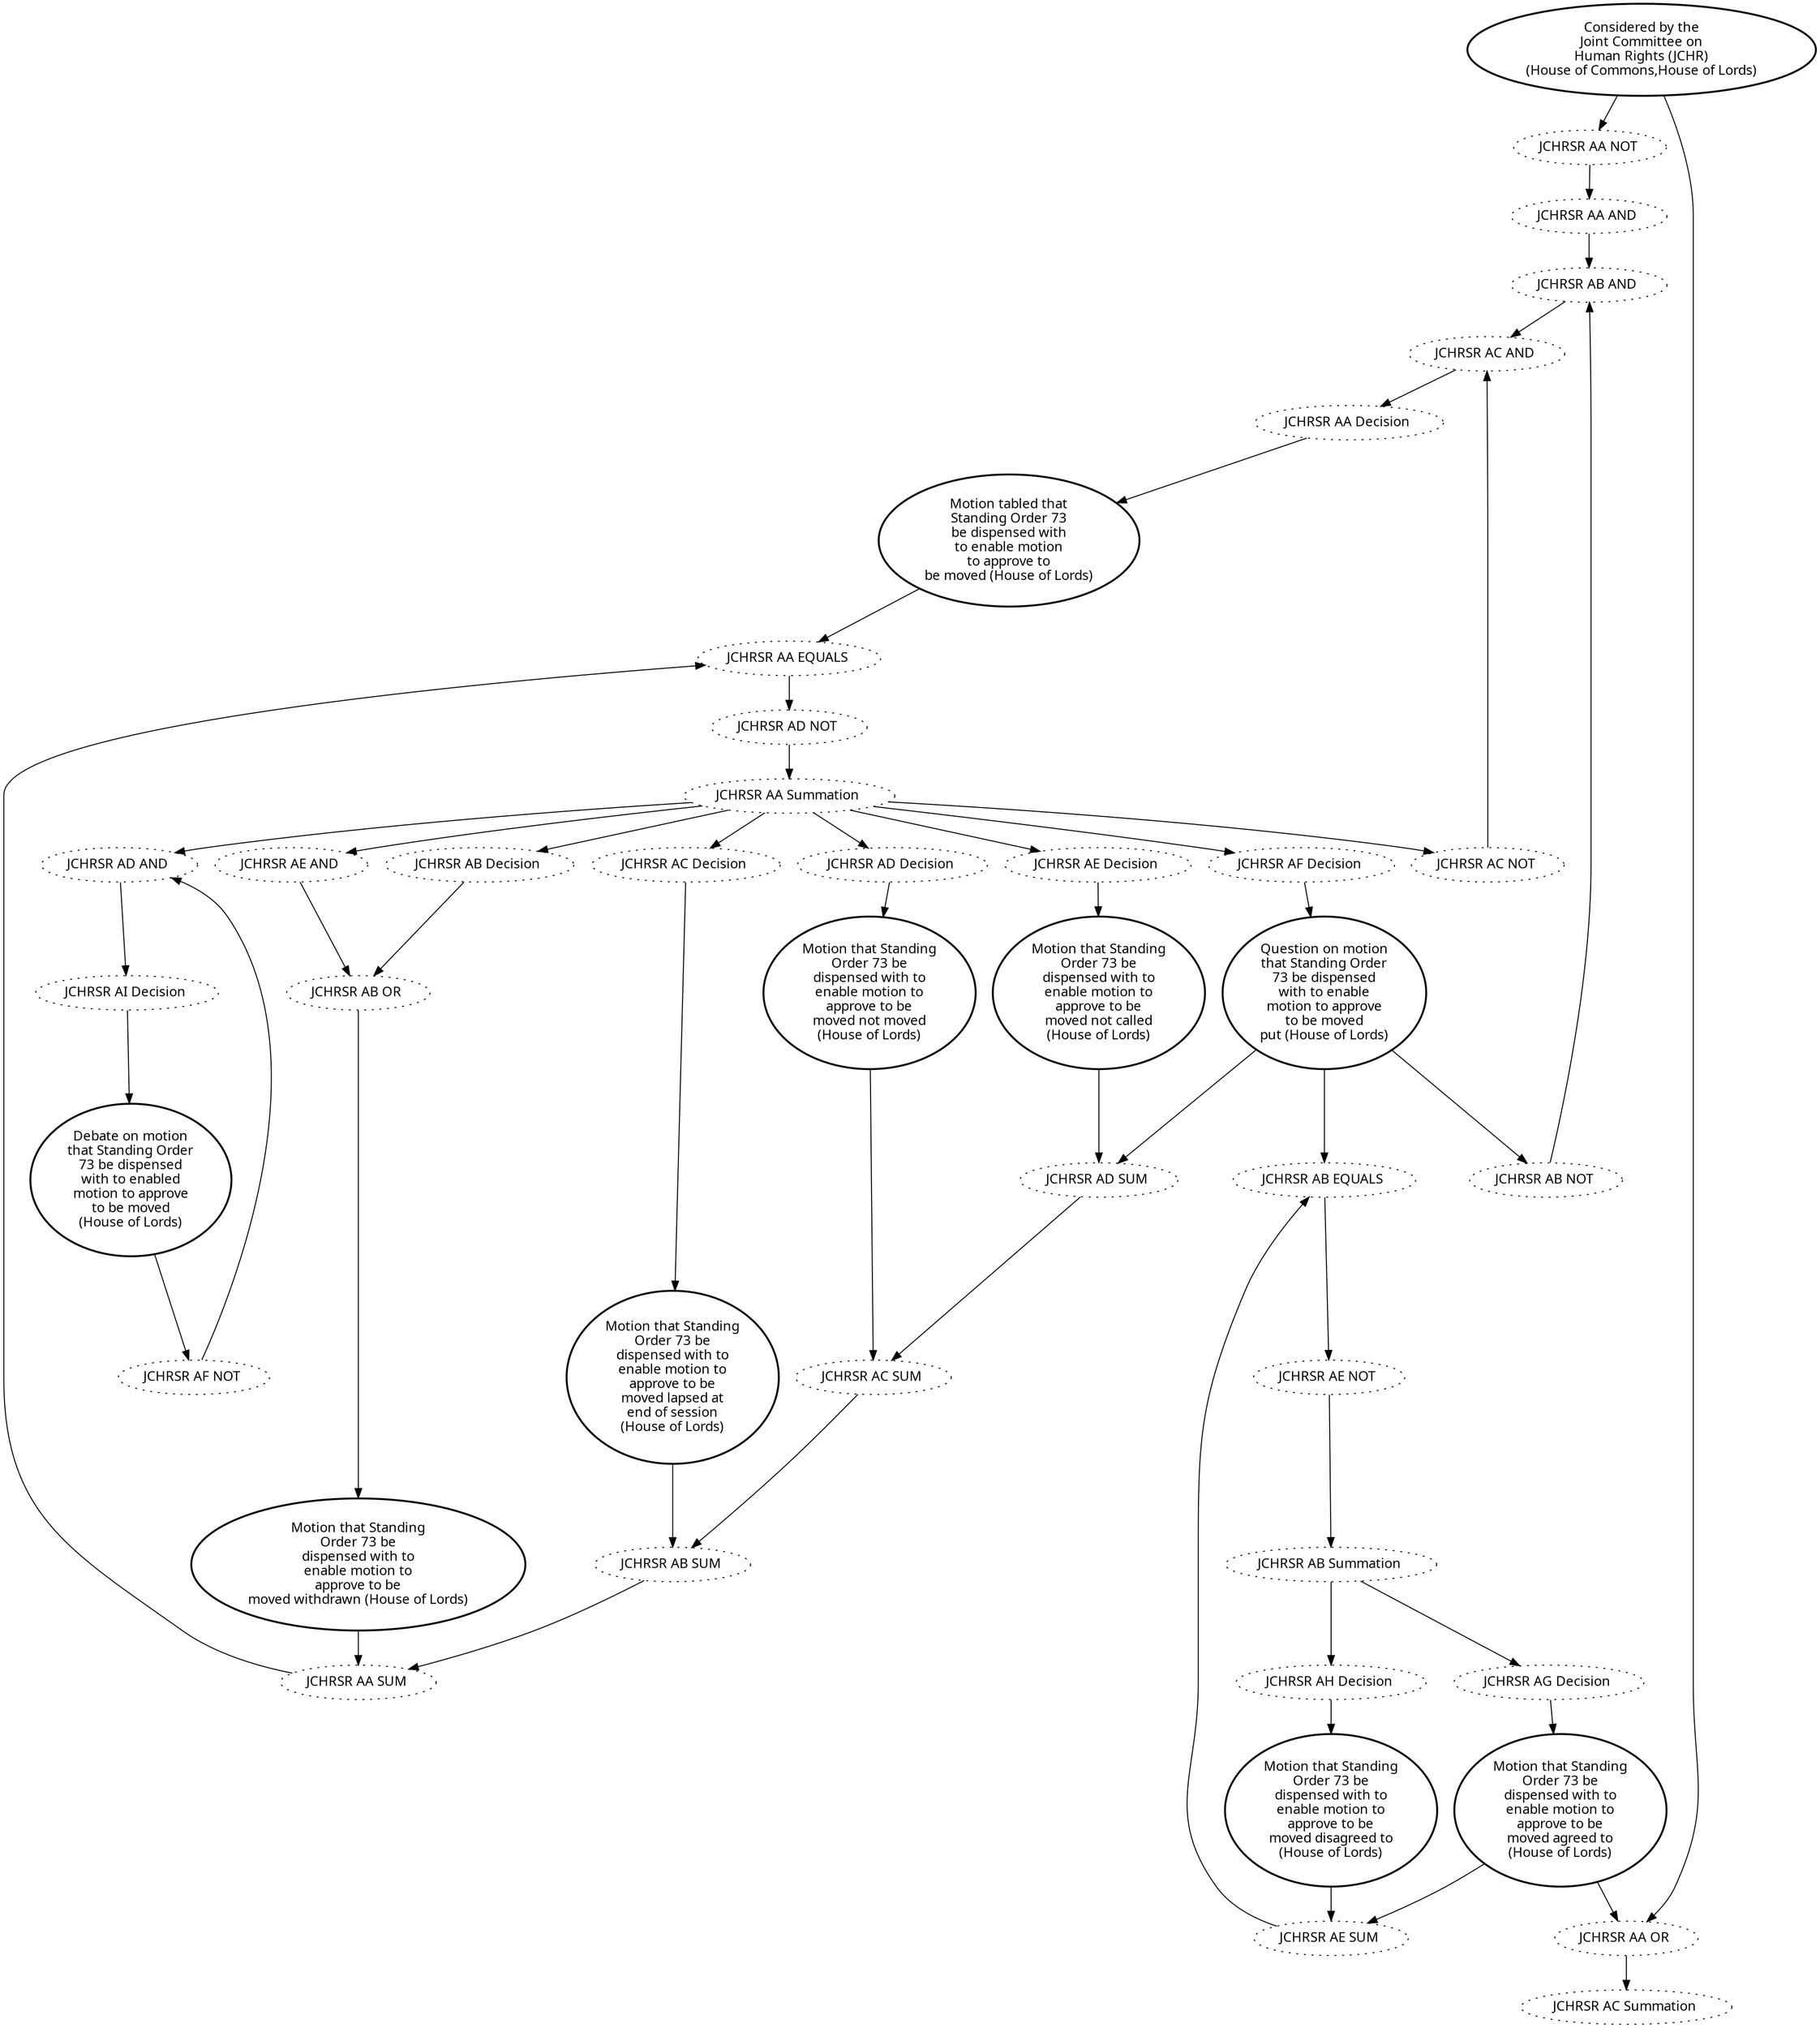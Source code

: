 digraph{graph[fontname="calibri"];node[fontname="calibri"];edge[fontname="calibri"];edge [style=solid, color=black];"247"->"3919"[label=""];edge[style=solid, color=black];edge [style=solid, color=black];"247"->"3918"[label=""];edge[style=solid, color=black];edge [style=solid, color=black];"2808"->"3939"[label=""];edge[style=solid, color=black];edge [style=solid, color=black];"2809"->"3934"[label=""];edge[style=solid, color=black];edge [style=solid, color=black];"2810"->"3935"[label=""];edge[style=solid, color=black];edge [style=solid, color=black];"2811"->"3936"[label=""];edge[style=solid, color=black];edge [style=solid, color=black];"2812"->"3937"[label=""];edge[style=solid, color=black];edge [style=solid, color=black];"2813"->"3937"[label=""];edge[style=solid, color=black];edge [style=solid, color=black];"2813"->"3920"[label=""];edge[style=solid, color=black];edge [style=solid, color=black];"2813"->"3940"[label=""];edge[style=solid, color=black];edge [style=solid, color=black];"2814"->"3938"[label=""];edge[style=solid, color=black];edge [style=solid, color=black];"2814"->"3918"[label=""];edge[style=solid, color=black];edge [style=solid, color=black];"2815"->"3938"[label=""];edge[style=solid, color=black];edge [style=solid, color=black];"3263"->"3924"[label=""];edge[style=solid, color=black];edge [style=solid, color=black];"3914"->"3915"[label=""];edge[style=solid, color=black];edge [style=solid, color=black];"3915"->"3916"[label=""];edge[style=solid, color=black];edge [style=solid, color=black];"3916"->"3925"[label=""];edge[style=solid, color=black];edge [style=solid, color=black];"3917"->"3933"[label=""];edge[style=solid, color=black];edge [style=solid, color=black];"3918"->"3943"[label=""];edge[style=solid, color=black];edge [style=solid, color=black];"3919"->"3914"[label=""];edge[style=solid, color=black];edge [style=solid, color=black];"3920"->"3915"[label=""];edge[style=solid, color=black];edge [style=solid, color=black];"3921"->"3916"[label=""];edge[style=solid, color=black];edge [style=solid, color=black];"3922"->"3941"[label=""];edge[style=solid, color=black];edge [style=solid, color=black];"3923"->"3942"[label=""];edge[style=solid, color=black];edge [style=solid, color=black];"3924"->"3917"[label=""];edge[style=solid, color=black];edge [style=solid, color=black];"3925"->"2808"[label=""];edge[style=solid, color=black];edge [style=solid, color=black];"3926"->"3944"[label=""];edge[style=solid, color=black];edge [style=solid, color=black];"3927"->"2810"[label=""];edge[style=solid, color=black];edge [style=solid, color=black];"3928"->"2811"[label=""];edge[style=solid, color=black];edge [style=solid, color=black];"3929"->"2812"[label=""];edge[style=solid, color=black];edge [style=solid, color=black];"3930"->"2813"[label=""];edge[style=solid, color=black];edge [style=solid, color=black];"3931"->"2814"[label=""];edge[style=solid, color=black];edge [style=solid, color=black];"3932"->"2815"[label=""];edge[style=solid, color=black];edge [style=solid, color=black];"3933"->"3263"[label=""];edge[style=solid, color=black];edge [style=solid, color=black];"3934"->"3939"[label=""];edge[style=solid, color=black];edge [style=solid, color=black];"3935"->"3934"[label=""];edge[style=solid, color=black];edge [style=solid, color=black];"3936"->"3935"[label=""];edge[style=solid, color=black];edge [style=solid, color=black];"3937"->"3936"[label=""];edge[style=solid, color=black];edge [style=solid, color=black];"3938"->"3940"[label=""];edge[style=solid, color=black];edge [style=solid, color=black];"3939"->"3922"[label=""];edge[style=solid, color=black];edge [style=solid, color=black];"3940"->"3923"[label=""];edge[style=solid, color=black];edge [style=solid, color=black];"3941"->"3921"[label=""];edge[style=solid, color=black];edge [style=solid, color=black];"3941"->"3928"[label=""];edge[style=solid, color=black];edge [style=solid, color=black];"3941"->"3926"[label=""];edge[style=solid, color=black];edge [style=solid, color=black];"3941"->"3927"[label=""];edge[style=solid, color=black];edge [style=solid, color=black];"3941"->"3929"[label=""];edge[style=solid, color=black];edge [style=solid, color=black];"3941"->"3930"[label=""];edge[style=solid, color=black];edge [style=solid, color=black];"3941"->"3917"[label=""];edge[style=solid, color=black];edge [style=solid, color=black];"3941"->"3945"[label=""];edge[style=solid, color=black];edge [style=solid, color=black];"3942"->"3931"[label=""];edge[style=solid, color=black];edge [style=solid, color=black];"3942"->"3932"[label=""];edge[style=solid, color=black];edge [style=solid, color=black];"3944"->"2809"[label=""];edge[style=solid, color=black];edge [style=solid, color=black];"3945"->"3944"[label=""];edge[style=solid, color=black];"247" [label="Considered by the\nJoint Committee on\nHuman Rights (JCHR)\n(House of Commons,House of Lords)", style=bold];"2808" [label="Motion tabled that\nStanding Order 73\nbe dispensed with\nto enable motion\nto approve to\nbe moved (House of Lords)", style=bold];"2809" [label="Motion that Standing\nOrder 73 be\ndispensed with to\nenable motion to\napprove to be\nmoved withdrawn (House of Lords)", style=bold];"2810" [label="Motion that Standing\nOrder 73 be\ndispensed with to\nenable motion to\napprove to be\nmoved lapsed at\nend of session\n(House of Lords)", style=bold];"2811" [label="Motion that Standing\nOrder 73 be\ndispensed with to\nenable motion to\napprove to be\nmoved not moved\n(House of Lords)", style=bold];"2812" [label="Motion that Standing\nOrder 73 be\ndispensed with to\nenable motion to\napprove to be\nmoved not called\n(House of Lords)", style=bold];"2813" [label="Question on motion\nthat Standing Order\n73 be dispensed\nwith to enable\nmotion to approve\nto be moved\nput (House of Lords)", style=bold];"2814" [label="Motion that Standing\nOrder 73 be\ndispensed with to\nenable motion to\napprove to be\nmoved agreed to\n(House of Lords)", style=bold];"2815" [label="Motion that Standing\nOrder 73 be\ndispensed with to\nenable motion to\napprove to be\nmoved disagreed to\n(House of Lords)", style=bold];"3263" [label="Debate on motion\nthat Standing Order\n73 be dispensed\nwith to enabled\nmotion to approve\nto be moved\n(House of Lords)", style=bold];"3914" [label="JCHRSR AA AND ", style=dotted];"3915" [label="JCHRSR AB AND ", style=dotted];"3916" [label="JCHRSR AC AND ", style=dotted];"3917" [label="JCHRSR AD AND ", style=dotted];"3918" [label="JCHRSR AA OR ", style=dotted];"3919" [label="JCHRSR AA NOT ", style=dotted];"3920" [label="JCHRSR AB NOT ", style=dotted];"3921" [label="JCHRSR AC NOT ", style=dotted];"3922" [label="JCHRSR AD NOT ", style=dotted];"3923" [label="JCHRSR AE NOT ", style=dotted];"3924" [label="JCHRSR AF NOT ", style=dotted];"3925" [label="JCHRSR AA Decision ", style=dotted];"3926" [label="JCHRSR AB Decision ", style=dotted];"3927" [label="JCHRSR AC Decision ", style=dotted];"3928" [label="JCHRSR AD Decision ", style=dotted];"3929" [label="JCHRSR AE Decision ", style=dotted];"3930" [label="JCHRSR AF Decision ", style=dotted];"3931" [label="JCHRSR AG Decision ", style=dotted];"3932" [label="JCHRSR AH Decision ", style=dotted];"3933" [label="JCHRSR AI Decision ", style=dotted];"3934" [label="JCHRSR AA SUM ", style=dotted];"3935" [label="JCHRSR AB SUM ", style=dotted];"3936" [label="JCHRSR AC SUM ", style=dotted];"3937" [label="JCHRSR AD SUM ", style=dotted];"3938" [label="JCHRSR AE SUM ", style=dotted];"3939" [label="JCHRSR AA EQUALS ", style=dotted];"3940" [label="JCHRSR AB EQUALS ", style=dotted];"3941" [label="JCHRSR AA Summation ", style=dotted];"3942" [label="JCHRSR AB Summation ", style=dotted];"3944" [label="JCHRSR AB OR ", style=dotted];"3945" [label="JCHRSR AE AND ", style=dotted];"3943" [label="JCHRSR AC Summation ", style=dotted];}
